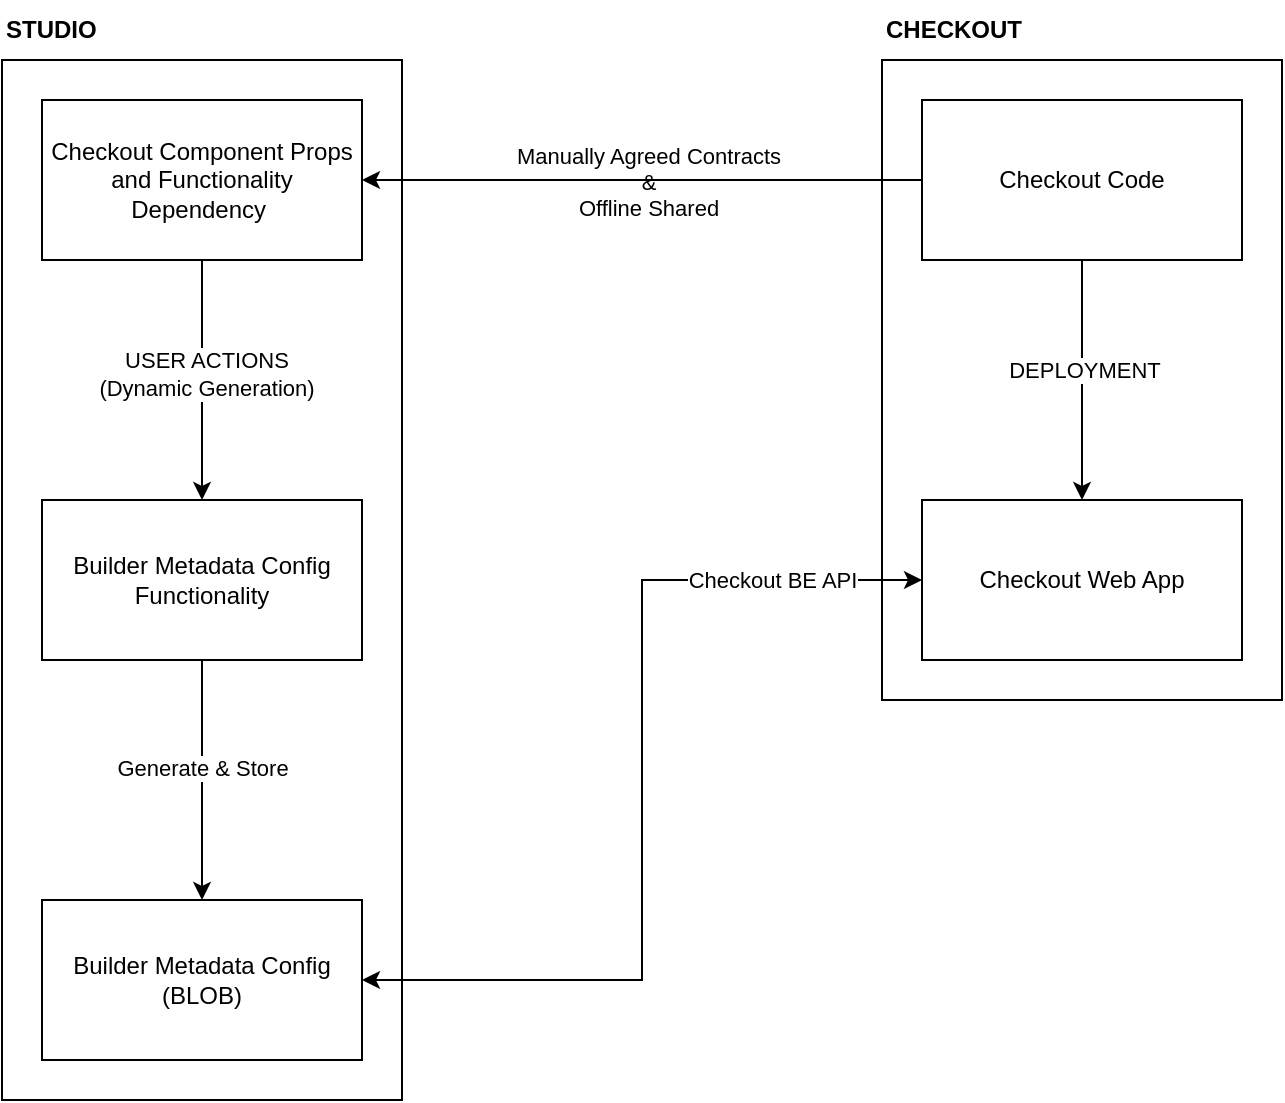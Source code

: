 <mxfile version="26.0.13">
  <diagram name="Page-1" id="G_vCpPaijw22PZutnYlj">
    <mxGraphModel dx="1306" dy="752" grid="1" gridSize="10" guides="1" tooltips="1" connect="1" arrows="1" fold="1" page="1" pageScale="1" pageWidth="827" pageHeight="1169" math="0" shadow="0">
      <root>
        <mxCell id="0" />
        <mxCell id="1" parent="0" />
        <mxCell id="sYEmnw5B4f53DDjbEc8y-18" value="" style="rounded=0;whiteSpace=wrap;html=1;fillColor=none;" vertex="1" parent="1">
          <mxGeometry x="500" y="160" width="200" height="320" as="geometry" />
        </mxCell>
        <mxCell id="sYEmnw5B4f53DDjbEc8y-17" value="" style="rounded=0;whiteSpace=wrap;html=1;fillColor=none;" vertex="1" parent="1">
          <mxGeometry x="60" y="160" width="200" height="520" as="geometry" />
        </mxCell>
        <mxCell id="sYEmnw5B4f53DDjbEc8y-10" style="edgeStyle=orthogonalEdgeStyle;rounded=0;orthogonalLoop=1;jettySize=auto;html=1;entryX=0.5;entryY=0;entryDx=0;entryDy=0;" edge="1" parent="1" source="sYEmnw5B4f53DDjbEc8y-1" target="sYEmnw5B4f53DDjbEc8y-9">
          <mxGeometry relative="1" as="geometry" />
        </mxCell>
        <mxCell id="sYEmnw5B4f53DDjbEc8y-12" value="Generate &amp;amp; Store" style="edgeLabel;html=1;align=center;verticalAlign=middle;resizable=0;points=[];" vertex="1" connectable="0" parent="sYEmnw5B4f53DDjbEc8y-10">
          <mxGeometry x="-0.1" relative="1" as="geometry">
            <mxPoint as="offset" />
          </mxGeometry>
        </mxCell>
        <mxCell id="sYEmnw5B4f53DDjbEc8y-1" value="Builder Metadata Config Functionality" style="rounded=0;whiteSpace=wrap;html=1;fillColor=none;" vertex="1" parent="1">
          <mxGeometry x="80" y="380" width="160" height="80" as="geometry" />
        </mxCell>
        <mxCell id="sYEmnw5B4f53DDjbEc8y-3" style="edgeStyle=orthogonalEdgeStyle;rounded=0;orthogonalLoop=1;jettySize=auto;html=1;" edge="1" parent="1" source="sYEmnw5B4f53DDjbEc8y-2" target="sYEmnw5B4f53DDjbEc8y-1">
          <mxGeometry relative="1" as="geometry" />
        </mxCell>
        <mxCell id="sYEmnw5B4f53DDjbEc8y-4" value="USER ACTIONS&lt;br&gt;(Dynamic Generation)" style="edgeLabel;html=1;align=center;verticalAlign=middle;resizable=0;points=[];" vertex="1" connectable="0" parent="sYEmnw5B4f53DDjbEc8y-3">
          <mxGeometry x="-0.05" y="2" relative="1" as="geometry">
            <mxPoint as="offset" />
          </mxGeometry>
        </mxCell>
        <mxCell id="sYEmnw5B4f53DDjbEc8y-2" value="Checkout Component Props and Functionality Dependency&amp;nbsp;" style="rounded=0;whiteSpace=wrap;html=1;fillColor=none;" vertex="1" parent="1">
          <mxGeometry x="80" y="180" width="160" height="80" as="geometry" />
        </mxCell>
        <mxCell id="sYEmnw5B4f53DDjbEc8y-7" style="edgeStyle=orthogonalEdgeStyle;rounded=0;orthogonalLoop=1;jettySize=auto;html=1;entryX=0.5;entryY=0;entryDx=0;entryDy=0;" edge="1" parent="1" source="sYEmnw5B4f53DDjbEc8y-5" target="sYEmnw5B4f53DDjbEc8y-6">
          <mxGeometry relative="1" as="geometry" />
        </mxCell>
        <mxCell id="sYEmnw5B4f53DDjbEc8y-11" value="DEPLOYMENT" style="edgeLabel;html=1;align=center;verticalAlign=middle;resizable=0;points=[];" vertex="1" connectable="0" parent="sYEmnw5B4f53DDjbEc8y-7">
          <mxGeometry x="-0.083" y="1" relative="1" as="geometry">
            <mxPoint as="offset" />
          </mxGeometry>
        </mxCell>
        <mxCell id="sYEmnw5B4f53DDjbEc8y-15" style="edgeStyle=orthogonalEdgeStyle;rounded=0;orthogonalLoop=1;jettySize=auto;html=1;entryX=1;entryY=0.5;entryDx=0;entryDy=0;" edge="1" parent="1" source="sYEmnw5B4f53DDjbEc8y-5" target="sYEmnw5B4f53DDjbEc8y-2">
          <mxGeometry relative="1" as="geometry" />
        </mxCell>
        <mxCell id="sYEmnw5B4f53DDjbEc8y-16" value="Manually Agreed Contracts&lt;br&gt;&amp;amp;&lt;br&gt;Offline Shared" style="edgeLabel;html=1;align=center;verticalAlign=middle;resizable=0;points=[];labelBackgroundColor=none;" vertex="1" connectable="0" parent="sYEmnw5B4f53DDjbEc8y-15">
          <mxGeometry x="-0.021" y="1" relative="1" as="geometry">
            <mxPoint as="offset" />
          </mxGeometry>
        </mxCell>
        <mxCell id="sYEmnw5B4f53DDjbEc8y-5" value="Checkout Code" style="rounded=0;whiteSpace=wrap;html=1;fillColor=none;" vertex="1" parent="1">
          <mxGeometry x="520" y="180" width="160" height="80" as="geometry" />
        </mxCell>
        <mxCell id="sYEmnw5B4f53DDjbEc8y-6" value="Checkout Web App" style="rounded=0;whiteSpace=wrap;html=1;fillColor=none;" vertex="1" parent="1">
          <mxGeometry x="520" y="380" width="160" height="80" as="geometry" />
        </mxCell>
        <mxCell id="sYEmnw5B4f53DDjbEc8y-13" style="edgeStyle=orthogonalEdgeStyle;rounded=0;orthogonalLoop=1;jettySize=auto;html=1;entryX=0;entryY=0.5;entryDx=0;entryDy=0;startArrow=classic;startFill=1;" edge="1" parent="1" source="sYEmnw5B4f53DDjbEc8y-9" target="sYEmnw5B4f53DDjbEc8y-6">
          <mxGeometry relative="1" as="geometry" />
        </mxCell>
        <mxCell id="sYEmnw5B4f53DDjbEc8y-14" value="Checkout BE API" style="edgeLabel;html=1;align=center;verticalAlign=middle;resizable=0;points=[];" vertex="1" connectable="0" parent="sYEmnw5B4f53DDjbEc8y-13">
          <mxGeometry x="0.688" relative="1" as="geometry">
            <mxPoint as="offset" />
          </mxGeometry>
        </mxCell>
        <mxCell id="sYEmnw5B4f53DDjbEc8y-9" value="Builder Metadata Config&lt;br&gt;(BLOB)" style="rounded=0;whiteSpace=wrap;html=1;fillColor=none;" vertex="1" parent="1">
          <mxGeometry x="80" y="580" width="160" height="80" as="geometry" />
        </mxCell>
        <mxCell id="sYEmnw5B4f53DDjbEc8y-19" value="STUDIO" style="text;html=1;align=left;verticalAlign=middle;whiteSpace=wrap;rounded=0;fontStyle=1" vertex="1" parent="1">
          <mxGeometry x="60" y="130" width="60" height="30" as="geometry" />
        </mxCell>
        <mxCell id="sYEmnw5B4f53DDjbEc8y-20" value="CHECKOUT" style="text;html=1;align=left;verticalAlign=middle;whiteSpace=wrap;rounded=0;fontStyle=1" vertex="1" parent="1">
          <mxGeometry x="500" y="130" width="60" height="30" as="geometry" />
        </mxCell>
      </root>
    </mxGraphModel>
  </diagram>
</mxfile>
